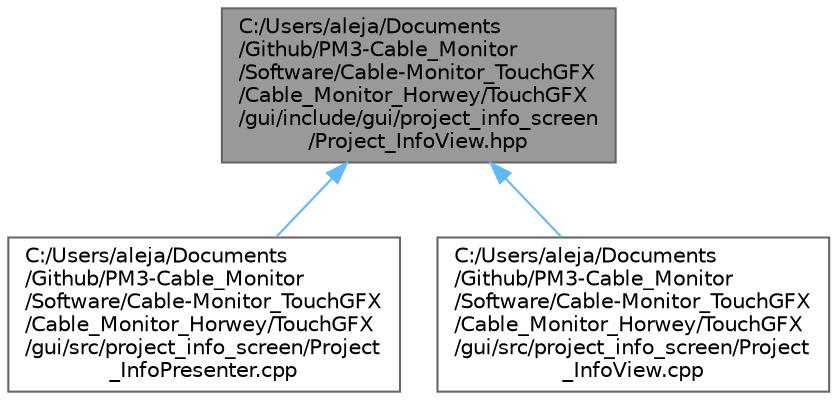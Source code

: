 digraph "C:/Users/aleja/Documents/Github/PM3-Cable_Monitor/Software/Cable-Monitor_TouchGFX/Cable_Monitor_Horwey/TouchGFX/gui/include/gui/project_info_screen/Project_InfoView.hpp"
{
 // LATEX_PDF_SIZE
  bgcolor="transparent";
  edge [fontname=Helvetica,fontsize=10,labelfontname=Helvetica,labelfontsize=10];
  node [fontname=Helvetica,fontsize=10,shape=box,height=0.2,width=0.4];
  Node1 [id="Node000001",label="C:/Users/aleja/Documents\l/Github/PM3-Cable_Monitor\l/Software/Cable-Monitor_TouchGFX\l/Cable_Monitor_Horwey/TouchGFX\l/gui/include/gui/project_info_screen\l/Project_InfoView.hpp",height=0.2,width=0.4,color="gray40", fillcolor="grey60", style="filled", fontcolor="black",tooltip=" "];
  Node1 -> Node2 [id="edge1_Node000001_Node000002",dir="back",color="steelblue1",style="solid",tooltip=" "];
  Node2 [id="Node000002",label="C:/Users/aleja/Documents\l/Github/PM3-Cable_Monitor\l/Software/Cable-Monitor_TouchGFX\l/Cable_Monitor_Horwey/TouchGFX\l/gui/src/project_info_screen/Project\l_InfoPresenter.cpp",height=0.2,width=0.4,color="grey40", fillcolor="white", style="filled",URL="$_project___info_presenter_8cpp.html",tooltip=" "];
  Node1 -> Node3 [id="edge2_Node000001_Node000003",dir="back",color="steelblue1",style="solid",tooltip=" "];
  Node3 [id="Node000003",label="C:/Users/aleja/Documents\l/Github/PM3-Cable_Monitor\l/Software/Cable-Monitor_TouchGFX\l/Cable_Monitor_Horwey/TouchGFX\l/gui/src/project_info_screen/Project\l_InfoView.cpp",height=0.2,width=0.4,color="grey40", fillcolor="white", style="filled",URL="$_project___info_view_8cpp.html",tooltip=" "];
}
